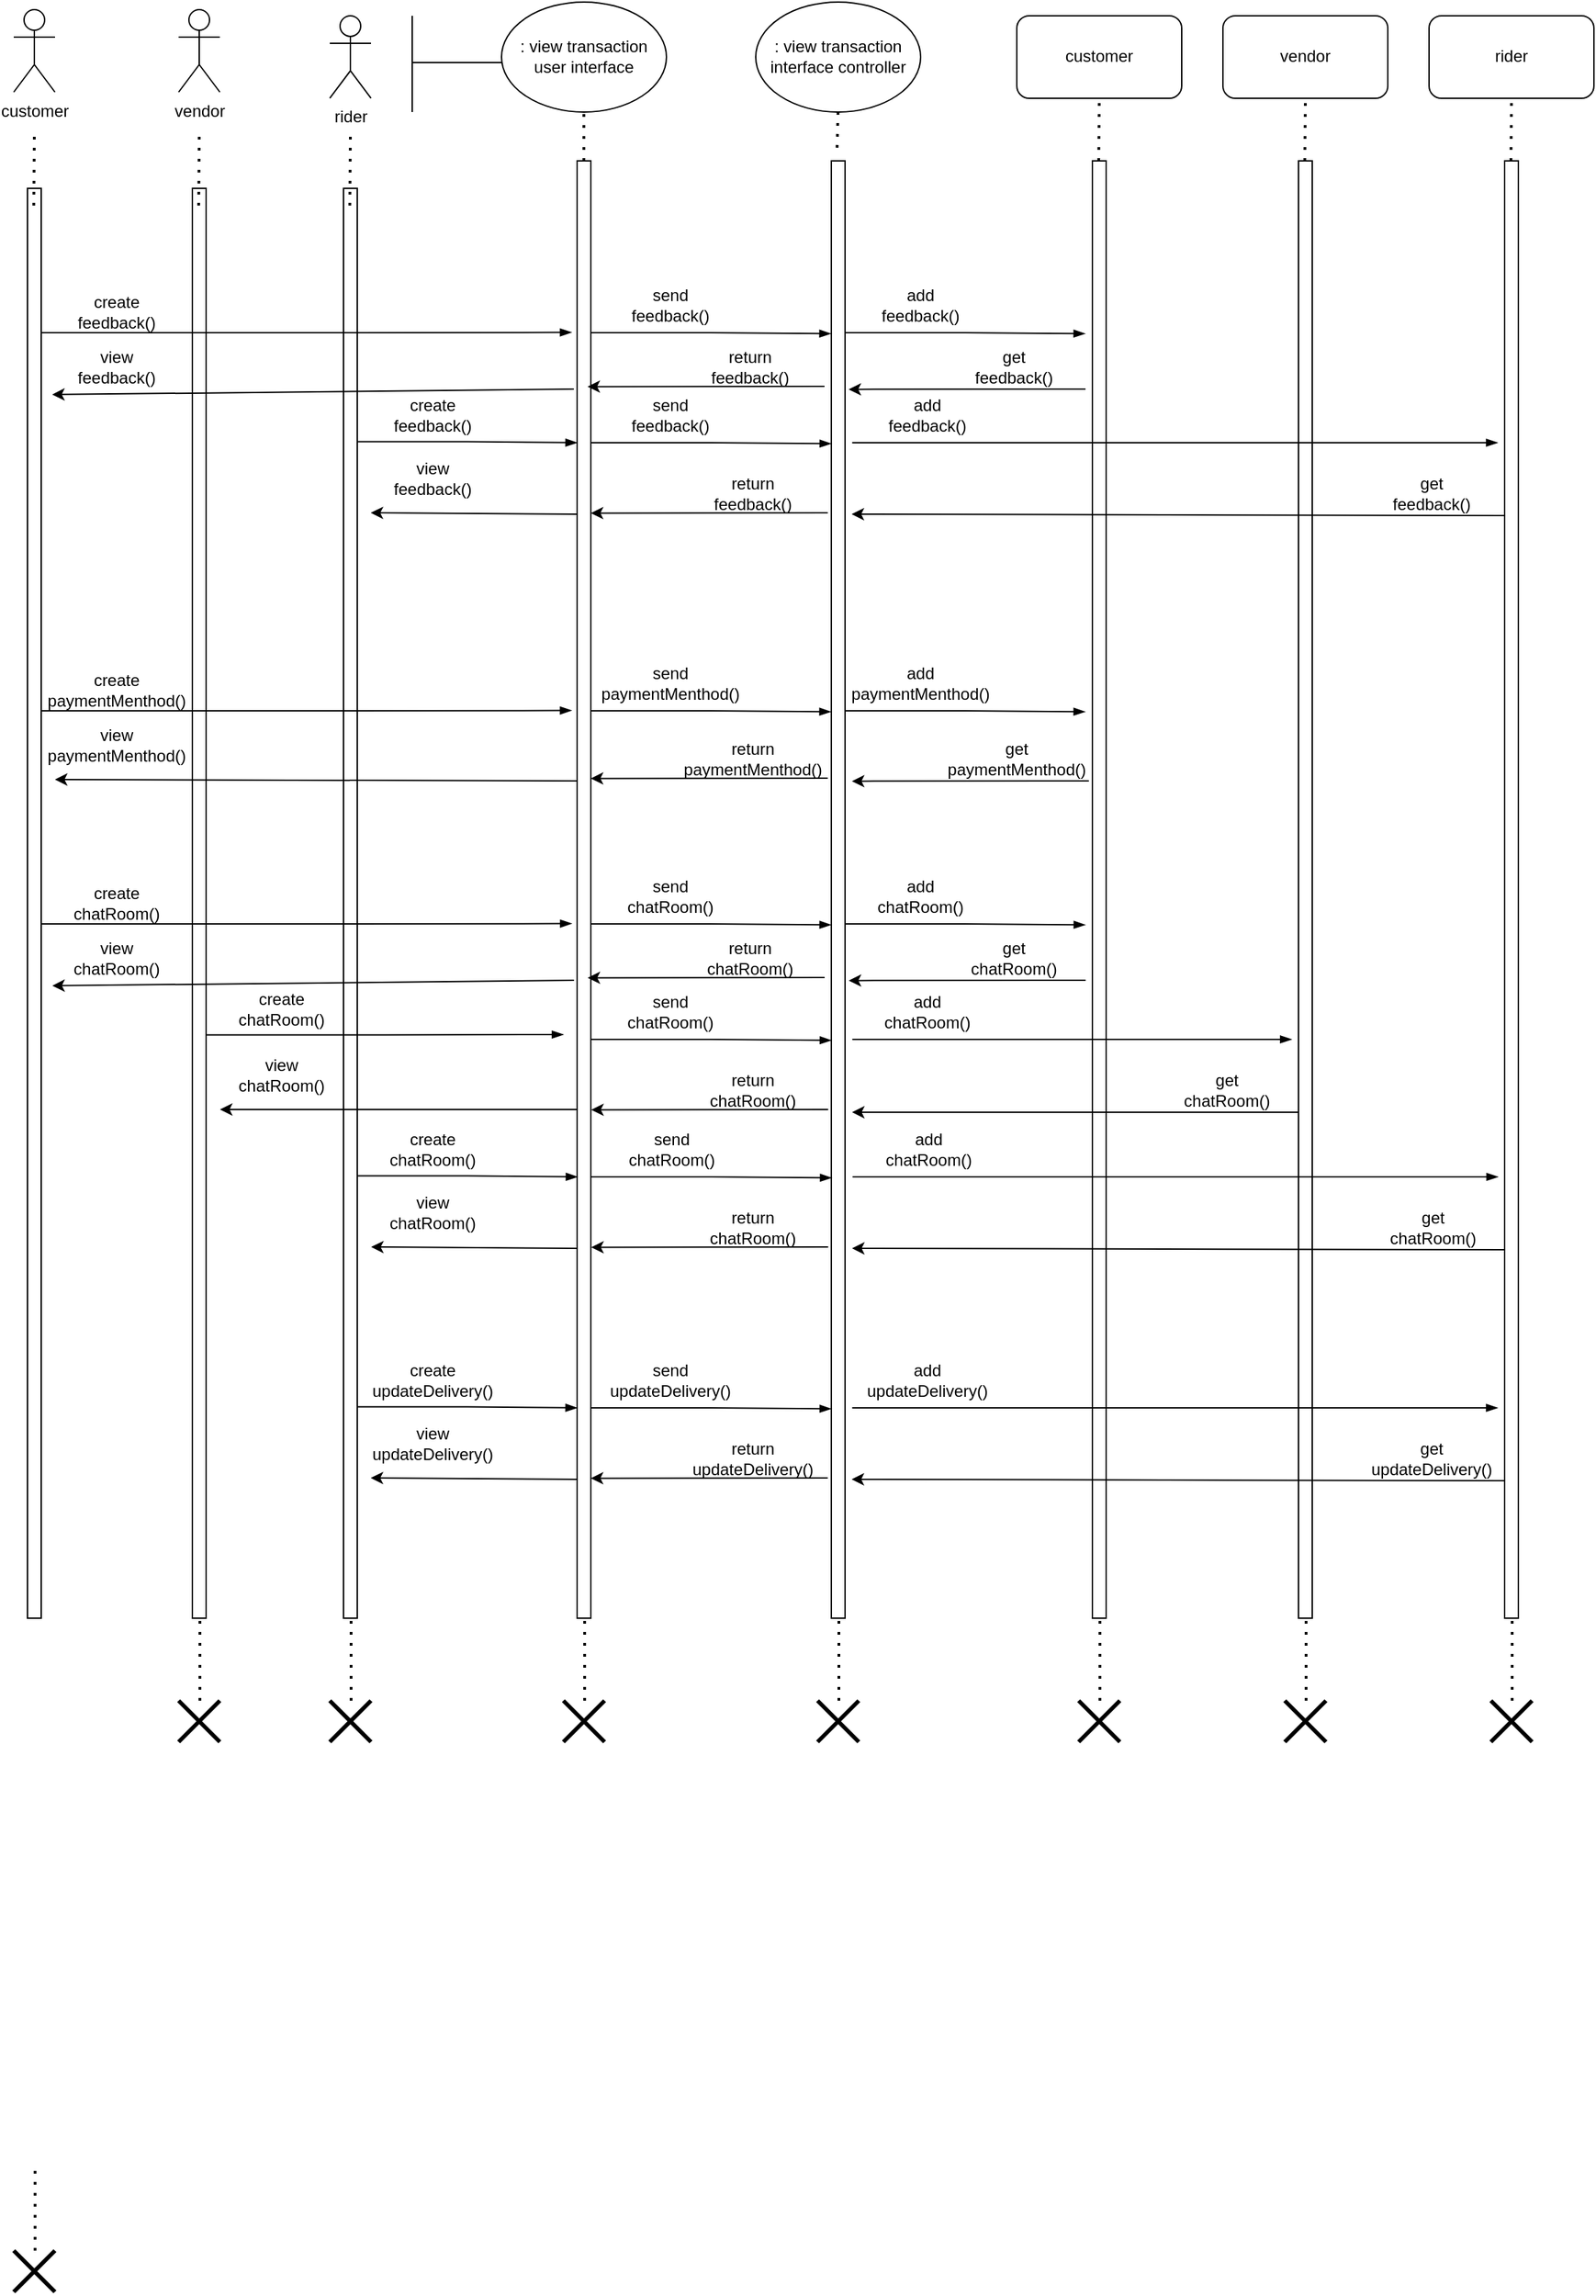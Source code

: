 <mxfile version="20.7.3" type="github">
  <diagram id="kgpKYQtTHZ0yAKxKKP6v" name="Page-1">
    <mxGraphModel dx="1175" dy="674" grid="1" gridSize="10" guides="1" tooltips="1" connect="1" arrows="1" fold="1" page="1" pageScale="1" pageWidth="850" pageHeight="1100" math="0" shadow="0">
      <root>
        <mxCell id="0" />
        <mxCell id="1" parent="0" />
        <mxCell id="S8GTPxohOmlDsII6Q4f4-1" value="customer" style="shape=umlActor;verticalLabelPosition=bottom;verticalAlign=top;html=1;outlineConnect=0;" parent="1" vertex="1">
          <mxGeometry x="40" y="30" width="30" height="60" as="geometry" />
        </mxCell>
        <mxCell id="S8GTPxohOmlDsII6Q4f4-4" value="vendor&lt;span style=&quot;color: rgba(0, 0, 0, 0); font-family: monospace; font-size: 0px; text-align: start;&quot;&gt;%3CmxGraphModel%3E%3Croot%3E%3CmxCell%20id%3D%220%22%2F%3E%3CmxCell%20id%3D%221%22%20parent%3D%220%22%2F%3E%3CmxCell%20id%3D%222%22%20value%3D%22customer%22%20style%3D%22shape%3DumlActor%3BverticalLabelPosition%3Dbottom%3BverticalAlign%3Dtop%3Bhtml%3D1%3BoutlineConnect%3D0%3B%22%20vertex%3D%221%22%20parent%3D%221%22%3E%3CmxGeometry%20x%3D%2240%22%20y%3D%2270%22%20width%3D%2230%22%20height%3D%2260%22%20as%3D%22geometry%22%2F%3E%3C%2FmxCell%3E%3C%2Froot%3E%3C%2FmxGraphModel%3E&lt;/span&gt;" style="shape=umlActor;verticalLabelPosition=bottom;verticalAlign=top;html=1;outlineConnect=0;" parent="1" vertex="1">
          <mxGeometry x="160" y="30" width="30" height="60" as="geometry" />
        </mxCell>
        <mxCell id="S8GTPxohOmlDsII6Q4f4-5" value="rider" style="shape=umlActor;verticalLabelPosition=bottom;verticalAlign=top;html=1;outlineConnect=0;" parent="1" vertex="1">
          <mxGeometry x="270" y="34.48" width="30" height="60" as="geometry" />
        </mxCell>
        <mxCell id="S8GTPxohOmlDsII6Q4f4-9" value="" style="html=1;points=[];perimeter=orthogonalPerimeter;" parent="1" vertex="1">
          <mxGeometry x="825" y="140" width="10" height="1060" as="geometry" />
        </mxCell>
        <mxCell id="S8GTPxohOmlDsII6Q4f4-14" value="" style="endArrow=none;html=1;rounded=0;" parent="1" edge="1">
          <mxGeometry width="50" height="50" relative="1" as="geometry">
            <mxPoint x="330" y="104.48" as="sourcePoint" />
            <mxPoint x="330" y="34.48" as="targetPoint" />
          </mxGeometry>
        </mxCell>
        <mxCell id="S8GTPxohOmlDsII6Q4f4-15" value="" style="endArrow=none;html=1;rounded=0;" parent="1" edge="1">
          <mxGeometry width="50" height="50" relative="1" as="geometry">
            <mxPoint x="400" y="68.48" as="sourcePoint" />
            <mxPoint x="330" y="68.48" as="targetPoint" />
          </mxGeometry>
        </mxCell>
        <mxCell id="S8GTPxohOmlDsII6Q4f4-16" value=": view transaction&lt;br&gt;user interface" style="ellipse;whiteSpace=wrap;html=1;" parent="1" vertex="1">
          <mxGeometry x="395" y="24.48" width="120" height="80" as="geometry" />
        </mxCell>
        <mxCell id="S8GTPxohOmlDsII6Q4f4-17" value=": view transaction&lt;br&gt;interface controller" style="ellipse;whiteSpace=wrap;html=1;" parent="1" vertex="1">
          <mxGeometry x="580" y="24.48" width="120" height="80" as="geometry" />
        </mxCell>
        <mxCell id="S8GTPxohOmlDsII6Q4f4-18" value="customer&lt;span style=&quot;color: rgba(0, 0, 0, 0); font-family: monospace; font-size: 0px; text-align: start;&quot;&gt;%3CmxGraphModel%3E%3Croot%3E%3CmxCell%20id%3D%220%22%2F%3E%3CmxCell%20id%3D%221%22%20parent%3D%220%22%2F%3E%3CmxCell%20id%3D%222%22%20value%3D%22%3A%20view%20transaction%26lt%3Bbr%26gt%3Buser%20interface%22%20style%3D%22ellipse%3BwhiteSpace%3Dwrap%3Bhtml%3D1%3B%22%20vertex%3D%221%22%20parent%3D%221%22%3E%3CmxGeometry%20x%3D%22290%22%20y%3D%2220%22%20width%3D%22120%22%20height%3D%2280%22%20as%3D%22geometry%22%2F%3E%3C%2FmxCell%3E%3C%2Froot%3E%3C%2FmxGraphModel%3E&lt;/span&gt;" style="rounded=1;whiteSpace=wrap;html=1;" parent="1" vertex="1">
          <mxGeometry x="770" y="34.48" width="120" height="60" as="geometry" />
        </mxCell>
        <mxCell id="S8GTPxohOmlDsII6Q4f4-19" value="vendor" style="rounded=1;whiteSpace=wrap;html=1;" parent="1" vertex="1">
          <mxGeometry x="920" y="34.48" width="120" height="60" as="geometry" />
        </mxCell>
        <mxCell id="S8GTPxohOmlDsII6Q4f4-20" value="rider" style="rounded=1;whiteSpace=wrap;html=1;" parent="1" vertex="1">
          <mxGeometry x="1070" y="34.48" width="120" height="60" as="geometry" />
        </mxCell>
        <mxCell id="S8GTPxohOmlDsII6Q4f4-21" value="" style="endArrow=none;dashed=1;html=1;dashPattern=1 3;strokeWidth=2;rounded=0;entryX=0.5;entryY=1;entryDx=0;entryDy=0;exitX=0.46;exitY=0.012;exitDx=0;exitDy=0;exitPerimeter=0;" parent="1" target="S8GTPxohOmlDsII6Q4f4-18" edge="1">
          <mxGeometry width="50" height="50" relative="1" as="geometry">
            <mxPoint x="829.6" y="140.0" as="sourcePoint" />
            <mxPoint x="830" y="114.48" as="targetPoint" />
          </mxGeometry>
        </mxCell>
        <mxCell id="S8GTPxohOmlDsII6Q4f4-23" value="" style="html=1;points=[];perimeter=orthogonalPerimeter;" parent="1" vertex="1">
          <mxGeometry x="975" y="140" width="10" height="1060" as="geometry" />
        </mxCell>
        <mxCell id="S8GTPxohOmlDsII6Q4f4-24" value="" style="endArrow=none;dashed=1;html=1;dashPattern=1 3;strokeWidth=2;rounded=0;entryX=0.5;entryY=1;entryDx=0;entryDy=0;exitX=0.46;exitY=0.012;exitDx=0;exitDy=0;exitPerimeter=0;" parent="1" edge="1">
          <mxGeometry width="50" height="50" relative="1" as="geometry">
            <mxPoint x="979.6" y="140.0" as="sourcePoint" />
            <mxPoint x="980" y="94.48" as="targetPoint" />
          </mxGeometry>
        </mxCell>
        <mxCell id="S8GTPxohOmlDsII6Q4f4-25" value="" style="html=1;points=[];perimeter=orthogonalPerimeter;" parent="1" vertex="1">
          <mxGeometry x="1125" y="140" width="10" height="1060" as="geometry" />
        </mxCell>
        <mxCell id="S8GTPxohOmlDsII6Q4f4-26" value="" style="endArrow=none;dashed=1;html=1;dashPattern=1 3;strokeWidth=2;rounded=0;entryX=0.5;entryY=1;entryDx=0;entryDy=0;exitX=0.46;exitY=0.012;exitDx=0;exitDy=0;exitPerimeter=0;" parent="1" edge="1">
          <mxGeometry width="50" height="50" relative="1" as="geometry">
            <mxPoint x="1129.6" y="140.0" as="sourcePoint" />
            <mxPoint x="1130" y="94.48" as="targetPoint" />
          </mxGeometry>
        </mxCell>
        <mxCell id="S8GTPxohOmlDsII6Q4f4-27" value="" style="html=1;points=[];perimeter=orthogonalPerimeter;" parent="1" vertex="1">
          <mxGeometry x="450" y="140" width="10" height="1060" as="geometry" />
        </mxCell>
        <mxCell id="S8GTPxohOmlDsII6Q4f4-28" value="" style="endArrow=none;dashed=1;html=1;dashPattern=1 3;strokeWidth=2;rounded=0;entryX=0.5;entryY=1;entryDx=0;entryDy=0;exitX=0.49;exitY=0;exitDx=0;exitDy=0;exitPerimeter=0;" parent="1" source="S8GTPxohOmlDsII6Q4f4-27" edge="1">
          <mxGeometry width="50" height="50" relative="1" as="geometry">
            <mxPoint x="454.5" y="150.0" as="sourcePoint" />
            <mxPoint x="454.9" y="104.48" as="targetPoint" />
          </mxGeometry>
        </mxCell>
        <mxCell id="S8GTPxohOmlDsII6Q4f4-29" value="" style="html=1;points=[];perimeter=orthogonalPerimeter;" parent="1" vertex="1">
          <mxGeometry x="635" y="140" width="10" height="1060" as="geometry" />
        </mxCell>
        <mxCell id="S8GTPxohOmlDsII6Q4f4-30" value="" style="endArrow=none;dashed=1;html=1;dashPattern=1 3;strokeWidth=2;rounded=0;entryX=0.5;entryY=1;entryDx=0;entryDy=0;exitX=0.418;exitY=-0.009;exitDx=0;exitDy=0;exitPerimeter=0;" parent="1" source="S8GTPxohOmlDsII6Q4f4-29" edge="1">
          <mxGeometry width="50" height="50" relative="1" as="geometry">
            <mxPoint x="639.5" y="150.0" as="sourcePoint" />
            <mxPoint x="639.9" y="104.48" as="targetPoint" />
          </mxGeometry>
        </mxCell>
        <mxCell id="S8GTPxohOmlDsII6Q4f4-31" value="" style="html=1;points=[];perimeter=orthogonalPerimeter;" parent="1" vertex="1">
          <mxGeometry x="50" y="160" width="10" height="1040" as="geometry" />
        </mxCell>
        <mxCell id="S8GTPxohOmlDsII6Q4f4-32" value="" style="endArrow=none;dashed=1;html=1;dashPattern=1 3;strokeWidth=2;rounded=0;entryX=0.5;entryY=1;entryDx=0;entryDy=0;exitX=0.46;exitY=0.012;exitDx=0;exitDy=0;exitPerimeter=0;" parent="1" source="S8GTPxohOmlDsII6Q4f4-31" edge="1">
          <mxGeometry width="50" height="50" relative="1" as="geometry">
            <mxPoint x="55" y="170" as="sourcePoint" />
            <mxPoint x="55" y="120" as="targetPoint" />
          </mxGeometry>
        </mxCell>
        <mxCell id="S8GTPxohOmlDsII6Q4f4-36" value="" style="html=1;points=[];perimeter=orthogonalPerimeter;" parent="1" vertex="1">
          <mxGeometry x="170" y="160" width="10" height="1040" as="geometry" />
        </mxCell>
        <mxCell id="S8GTPxohOmlDsII6Q4f4-37" value="" style="endArrow=none;dashed=1;html=1;dashPattern=1 3;strokeWidth=2;rounded=0;entryX=0.5;entryY=1;entryDx=0;entryDy=0;exitX=0.46;exitY=0.012;exitDx=0;exitDy=0;exitPerimeter=0;" parent="1" source="S8GTPxohOmlDsII6Q4f4-36" edge="1">
          <mxGeometry width="50" height="50" relative="1" as="geometry">
            <mxPoint x="175" y="170" as="sourcePoint" />
            <mxPoint x="175" y="120" as="targetPoint" />
          </mxGeometry>
        </mxCell>
        <mxCell id="S8GTPxohOmlDsII6Q4f4-38" value="" style="html=1;points=[];perimeter=orthogonalPerimeter;" parent="1" vertex="1">
          <mxGeometry x="280" y="160" width="10" height="1040" as="geometry" />
        </mxCell>
        <mxCell id="S8GTPxohOmlDsII6Q4f4-39" value="" style="endArrow=none;dashed=1;html=1;dashPattern=1 3;strokeWidth=2;rounded=0;entryX=0.5;entryY=1;entryDx=0;entryDy=0;exitX=0.46;exitY=0.012;exitDx=0;exitDy=0;exitPerimeter=0;" parent="1" source="S8GTPxohOmlDsII6Q4f4-38" edge="1">
          <mxGeometry width="50" height="50" relative="1" as="geometry">
            <mxPoint x="285" y="170" as="sourcePoint" />
            <mxPoint x="285" y="120" as="targetPoint" />
          </mxGeometry>
        </mxCell>
        <mxCell id="S8GTPxohOmlDsII6Q4f4-98" value="" style="edgeStyle=elbowEdgeStyle;fontSize=12;html=1;endArrow=blockThin;endFill=1;rounded=0;entryX=-0.4;entryY=0.13;entryDx=0;entryDy=0;entryPerimeter=0;" parent="1" edge="1">
          <mxGeometry width="160" relative="1" as="geometry">
            <mxPoint x="60" y="540" as="sourcePoint" />
            <mxPoint x="446" y="539.8" as="targetPoint" />
          </mxGeometry>
        </mxCell>
        <mxCell id="S8GTPxohOmlDsII6Q4f4-99" value="create paymentMenthod()" style="text;html=1;strokeColor=none;fillColor=none;align=center;verticalAlign=middle;whiteSpace=wrap;rounded=0;" parent="1" vertex="1">
          <mxGeometry x="85" y="510" width="60" height="30" as="geometry" />
        </mxCell>
        <mxCell id="S8GTPxohOmlDsII6Q4f4-100" value="" style="edgeStyle=elbowEdgeStyle;fontSize=12;html=1;endArrow=blockThin;endFill=1;rounded=0;entryX=-0.02;entryY=0.132;entryDx=0;entryDy=0;entryPerimeter=0;" parent="1" edge="1">
          <mxGeometry width="160" relative="1" as="geometry">
            <mxPoint x="460" y="540" as="sourcePoint" />
            <mxPoint x="634.8" y="540.72" as="targetPoint" />
          </mxGeometry>
        </mxCell>
        <mxCell id="S8GTPxohOmlDsII6Q4f4-101" value="send paymentMenthod()" style="text;html=1;strokeColor=none;fillColor=none;align=center;verticalAlign=middle;whiteSpace=wrap;rounded=0;" parent="1" vertex="1">
          <mxGeometry x="488" y="505" width="60" height="30" as="geometry" />
        </mxCell>
        <mxCell id="S8GTPxohOmlDsII6Q4f4-102" value="" style="edgeStyle=elbowEdgeStyle;fontSize=12;html=1;endArrow=blockThin;endFill=1;rounded=0;entryX=-0.02;entryY=0.132;entryDx=0;entryDy=0;entryPerimeter=0;" parent="1" edge="1">
          <mxGeometry width="160" relative="1" as="geometry">
            <mxPoint x="645" y="540" as="sourcePoint" />
            <mxPoint x="819.8" y="540.72" as="targetPoint" />
          </mxGeometry>
        </mxCell>
        <mxCell id="S8GTPxohOmlDsII6Q4f4-103" value="add paymentMenthod()" style="text;html=1;strokeColor=none;fillColor=none;align=center;verticalAlign=middle;whiteSpace=wrap;rounded=0;" parent="1" vertex="1">
          <mxGeometry x="670" y="505" width="60" height="30" as="geometry" />
        </mxCell>
        <mxCell id="S8GTPxohOmlDsII6Q4f4-122" value="" style="endArrow=classic;html=1;rounded=0;entryX=1.26;entryY=0.22;entryDx=0;entryDy=0;entryPerimeter=0;" parent="1" edge="1">
          <mxGeometry width="50" height="50" relative="1" as="geometry">
            <mxPoint x="822.4" y="591" as="sourcePoint" />
            <mxPoint x="650" y="591.2" as="targetPoint" />
          </mxGeometry>
        </mxCell>
        <mxCell id="S8GTPxohOmlDsII6Q4f4-123" value="get paymentMenthod()" style="text;html=1;strokeColor=none;fillColor=none;align=center;verticalAlign=middle;whiteSpace=wrap;rounded=0;" parent="1" vertex="1">
          <mxGeometry x="740" y="560" width="60" height="30" as="geometry" />
        </mxCell>
        <mxCell id="S8GTPxohOmlDsII6Q4f4-124" value="" style="endArrow=classic;html=1;rounded=0;entryX=1.26;entryY=0.22;entryDx=0;entryDy=0;entryPerimeter=0;" parent="1" edge="1">
          <mxGeometry width="50" height="50" relative="1" as="geometry">
            <mxPoint x="632.4" y="589" as="sourcePoint" />
            <mxPoint x="460" y="589.2" as="targetPoint" />
          </mxGeometry>
        </mxCell>
        <mxCell id="S8GTPxohOmlDsII6Q4f4-125" value="return paymentMenthod()" style="text;html=1;strokeColor=none;fillColor=none;align=center;verticalAlign=middle;whiteSpace=wrap;rounded=0;" parent="1" vertex="1">
          <mxGeometry x="548" y="560" width="60" height="30" as="geometry" />
        </mxCell>
        <mxCell id="S8GTPxohOmlDsII6Q4f4-126" value="" style="endArrow=classic;html=1;rounded=0;" parent="1" edge="1">
          <mxGeometry width="50" height="50" relative="1" as="geometry">
            <mxPoint x="450" y="591" as="sourcePoint" />
            <mxPoint x="70" y="590" as="targetPoint" />
          </mxGeometry>
        </mxCell>
        <mxCell id="S8GTPxohOmlDsII6Q4f4-127" value="view paymentMenthod()" style="text;html=1;strokeColor=none;fillColor=none;align=center;verticalAlign=middle;whiteSpace=wrap;rounded=0;" parent="1" vertex="1">
          <mxGeometry x="85" y="550" width="60" height="30" as="geometry" />
        </mxCell>
        <mxCell id="S8GTPxohOmlDsII6Q4f4-158" value="" style="edgeStyle=elbowEdgeStyle;fontSize=12;html=1;endArrow=blockThin;endFill=1;rounded=0;entryX=-0.4;entryY=0.13;entryDx=0;entryDy=0;entryPerimeter=0;" parent="1" edge="1">
          <mxGeometry width="160" relative="1" as="geometry">
            <mxPoint x="60" y="265" as="sourcePoint" />
            <mxPoint x="446" y="264.8" as="targetPoint" />
          </mxGeometry>
        </mxCell>
        <mxCell id="S8GTPxohOmlDsII6Q4f4-159" value="create feedback()" style="text;html=1;strokeColor=none;fillColor=none;align=center;verticalAlign=middle;whiteSpace=wrap;rounded=0;" parent="1" vertex="1">
          <mxGeometry x="85" y="235" width="60" height="30" as="geometry" />
        </mxCell>
        <mxCell id="S8GTPxohOmlDsII6Q4f4-160" value="" style="edgeStyle=elbowEdgeStyle;fontSize=12;html=1;endArrow=blockThin;endFill=1;rounded=0;entryX=-0.02;entryY=0.132;entryDx=0;entryDy=0;entryPerimeter=0;" parent="1" edge="1">
          <mxGeometry width="160" relative="1" as="geometry">
            <mxPoint x="460" y="265" as="sourcePoint" />
            <mxPoint x="634.8" y="265.72" as="targetPoint" />
          </mxGeometry>
        </mxCell>
        <mxCell id="S8GTPxohOmlDsII6Q4f4-161" value="send feedback()" style="text;html=1;strokeColor=none;fillColor=none;align=center;verticalAlign=middle;whiteSpace=wrap;rounded=0;" parent="1" vertex="1">
          <mxGeometry x="488" y="230" width="60" height="30" as="geometry" />
        </mxCell>
        <mxCell id="S8GTPxohOmlDsII6Q4f4-162" value="" style="edgeStyle=elbowEdgeStyle;fontSize=12;html=1;endArrow=blockThin;endFill=1;rounded=0;entryX=-0.02;entryY=0.132;entryDx=0;entryDy=0;entryPerimeter=0;" parent="1" edge="1">
          <mxGeometry width="160" relative="1" as="geometry">
            <mxPoint x="645" y="265" as="sourcePoint" />
            <mxPoint x="819.8" y="265.72" as="targetPoint" />
          </mxGeometry>
        </mxCell>
        <mxCell id="S8GTPxohOmlDsII6Q4f4-163" value="add feedback()" style="text;html=1;strokeColor=none;fillColor=none;align=center;verticalAlign=middle;whiteSpace=wrap;rounded=0;" parent="1" vertex="1">
          <mxGeometry x="670" y="230" width="60" height="30" as="geometry" />
        </mxCell>
        <mxCell id="S8GTPxohOmlDsII6Q4f4-165" value="" style="endArrow=classic;html=1;rounded=0;entryX=1.26;entryY=0.22;entryDx=0;entryDy=0;entryPerimeter=0;" parent="1" edge="1">
          <mxGeometry width="50" height="50" relative="1" as="geometry">
            <mxPoint x="820.0" y="306" as="sourcePoint" />
            <mxPoint x="647.6" y="306.2" as="targetPoint" />
          </mxGeometry>
        </mxCell>
        <mxCell id="S8GTPxohOmlDsII6Q4f4-166" value="get feedback()" style="text;html=1;strokeColor=none;fillColor=none;align=center;verticalAlign=middle;whiteSpace=wrap;rounded=0;" parent="1" vertex="1">
          <mxGeometry x="737.6" y="275" width="60" height="30" as="geometry" />
        </mxCell>
        <mxCell id="S8GTPxohOmlDsII6Q4f4-167" value="" style="endArrow=classic;html=1;rounded=0;entryX=1.26;entryY=0.22;entryDx=0;entryDy=0;entryPerimeter=0;" parent="1" edge="1">
          <mxGeometry width="50" height="50" relative="1" as="geometry">
            <mxPoint x="630.0" y="304" as="sourcePoint" />
            <mxPoint x="457.6" y="304.2" as="targetPoint" />
          </mxGeometry>
        </mxCell>
        <mxCell id="S8GTPxohOmlDsII6Q4f4-168" value="return feedback()" style="text;html=1;strokeColor=none;fillColor=none;align=center;verticalAlign=middle;whiteSpace=wrap;rounded=0;" parent="1" vertex="1">
          <mxGeometry x="545.6" y="275" width="60" height="30" as="geometry" />
        </mxCell>
        <mxCell id="S8GTPxohOmlDsII6Q4f4-169" value="" style="endArrow=classic;html=1;rounded=0;" parent="1" edge="1">
          <mxGeometry width="50" height="50" relative="1" as="geometry">
            <mxPoint x="447.6" y="306" as="sourcePoint" />
            <mxPoint x="68" y="310" as="targetPoint" />
          </mxGeometry>
        </mxCell>
        <mxCell id="S8GTPxohOmlDsII6Q4f4-170" value="view feedback()" style="text;html=1;strokeColor=none;fillColor=none;align=center;verticalAlign=middle;whiteSpace=wrap;rounded=0;" parent="1" vertex="1">
          <mxGeometry x="85" y="275" width="60" height="30" as="geometry" />
        </mxCell>
        <mxCell id="S8GTPxohOmlDsII6Q4f4-189" value="" style="edgeStyle=elbowEdgeStyle;fontSize=12;html=1;endArrow=blockThin;endFill=1;rounded=0;entryX=-0.02;entryY=0.132;entryDx=0;entryDy=0;entryPerimeter=0;" parent="1" edge="1">
          <mxGeometry width="160" relative="1" as="geometry">
            <mxPoint x="460.2" y="345" as="sourcePoint" />
            <mxPoint x="635" y="345.72" as="targetPoint" />
          </mxGeometry>
        </mxCell>
        <mxCell id="S8GTPxohOmlDsII6Q4f4-190" value="send feedback()" style="text;html=1;strokeColor=none;fillColor=none;align=center;verticalAlign=middle;whiteSpace=wrap;rounded=0;" parent="1" vertex="1">
          <mxGeometry x="488.2" y="310" width="60" height="30" as="geometry" />
        </mxCell>
        <mxCell id="S8GTPxohOmlDsII6Q4f4-191" value="" style="edgeStyle=elbowEdgeStyle;fontSize=12;html=1;endArrow=blockThin;endFill=1;rounded=0;" parent="1" edge="1">
          <mxGeometry width="160" relative="1" as="geometry">
            <mxPoint x="650.2" y="345" as="sourcePoint" />
            <mxPoint x="1120" y="345" as="targetPoint" />
          </mxGeometry>
        </mxCell>
        <mxCell id="S8GTPxohOmlDsII6Q4f4-192" value="add feedback()" style="text;html=1;strokeColor=none;fillColor=none;align=center;verticalAlign=middle;whiteSpace=wrap;rounded=0;" parent="1" vertex="1">
          <mxGeometry x="675.2" y="310" width="60" height="30" as="geometry" />
        </mxCell>
        <mxCell id="S8GTPxohOmlDsII6Q4f4-193" value="" style="edgeStyle=elbowEdgeStyle;fontSize=12;html=1;endArrow=blockThin;endFill=1;rounded=0;" parent="1" edge="1">
          <mxGeometry width="160" relative="1" as="geometry">
            <mxPoint x="290" y="344.2" as="sourcePoint" />
            <mxPoint x="450" y="345" as="targetPoint" />
          </mxGeometry>
        </mxCell>
        <mxCell id="S8GTPxohOmlDsII6Q4f4-194" value="create feedback()" style="text;html=1;strokeColor=none;fillColor=none;align=center;verticalAlign=middle;whiteSpace=wrap;rounded=0;" parent="1" vertex="1">
          <mxGeometry x="315" y="310" width="60" height="30" as="geometry" />
        </mxCell>
        <mxCell id="S8GTPxohOmlDsII6Q4f4-195" value="" style="endArrow=classic;html=1;rounded=0;entryX=1.26;entryY=0.22;entryDx=0;entryDy=0;entryPerimeter=0;" parent="1" edge="1">
          <mxGeometry width="50" height="50" relative="1" as="geometry">
            <mxPoint x="632.4" y="396" as="sourcePoint" />
            <mxPoint x="460.0" y="396.2" as="targetPoint" />
          </mxGeometry>
        </mxCell>
        <mxCell id="S8GTPxohOmlDsII6Q4f4-196" value="return feedback()" style="text;html=1;strokeColor=none;fillColor=none;align=center;verticalAlign=middle;whiteSpace=wrap;rounded=0;" parent="1" vertex="1">
          <mxGeometry x="548" y="367" width="60" height="30" as="geometry" />
        </mxCell>
        <mxCell id="S8GTPxohOmlDsII6Q4f4-197" value="" style="endArrow=classic;html=1;rounded=0;" parent="1" edge="1">
          <mxGeometry width="50" height="50" relative="1" as="geometry">
            <mxPoint x="1124.8" y="398" as="sourcePoint" />
            <mxPoint x="649.8" y="397" as="targetPoint" />
          </mxGeometry>
        </mxCell>
        <mxCell id="S8GTPxohOmlDsII6Q4f4-198" value="get feedback()" style="text;html=1;strokeColor=none;fillColor=none;align=center;verticalAlign=middle;whiteSpace=wrap;rounded=0;" parent="1" vertex="1">
          <mxGeometry x="1042.4" y="367" width="60" height="30" as="geometry" />
        </mxCell>
        <mxCell id="S8GTPxohOmlDsII6Q4f4-199" value="" style="endArrow=classic;html=1;rounded=0;" parent="1" edge="1">
          <mxGeometry width="50" height="50" relative="1" as="geometry">
            <mxPoint x="449.8" y="397" as="sourcePoint" />
            <mxPoint x="299.8" y="396" as="targetPoint" />
          </mxGeometry>
        </mxCell>
        <mxCell id="S8GTPxohOmlDsII6Q4f4-200" value="view feedback()" style="text;html=1;strokeColor=none;fillColor=none;align=center;verticalAlign=middle;whiteSpace=wrap;rounded=0;" parent="1" vertex="1">
          <mxGeometry x="314.8" y="356" width="60" height="30" as="geometry" />
        </mxCell>
        <mxCell id="S8GTPxohOmlDsII6Q4f4-201" value="" style="edgeStyle=elbowEdgeStyle;fontSize=12;html=1;endArrow=blockThin;endFill=1;rounded=0;entryX=-0.4;entryY=0.13;entryDx=0;entryDy=0;entryPerimeter=0;" parent="1" edge="1">
          <mxGeometry width="160" relative="1" as="geometry">
            <mxPoint x="60.1" y="695" as="sourcePoint" />
            <mxPoint x="446.1" y="694.8" as="targetPoint" />
          </mxGeometry>
        </mxCell>
        <mxCell id="S8GTPxohOmlDsII6Q4f4-202" value="create chatRoom()" style="text;html=1;strokeColor=none;fillColor=none;align=center;verticalAlign=middle;whiteSpace=wrap;rounded=0;" parent="1" vertex="1">
          <mxGeometry x="85.1" y="665" width="60" height="30" as="geometry" />
        </mxCell>
        <mxCell id="S8GTPxohOmlDsII6Q4f4-203" value="" style="edgeStyle=elbowEdgeStyle;fontSize=12;html=1;endArrow=blockThin;endFill=1;rounded=0;entryX=-0.02;entryY=0.132;entryDx=0;entryDy=0;entryPerimeter=0;" parent="1" edge="1">
          <mxGeometry width="160" relative="1" as="geometry">
            <mxPoint x="460.1" y="695" as="sourcePoint" />
            <mxPoint x="634.9" y="695.72" as="targetPoint" />
          </mxGeometry>
        </mxCell>
        <mxCell id="S8GTPxohOmlDsII6Q4f4-204" value="send chatRoom()" style="text;html=1;strokeColor=none;fillColor=none;align=center;verticalAlign=middle;whiteSpace=wrap;rounded=0;" parent="1" vertex="1">
          <mxGeometry x="488.1" y="660" width="60" height="30" as="geometry" />
        </mxCell>
        <mxCell id="S8GTPxohOmlDsII6Q4f4-205" value="" style="edgeStyle=elbowEdgeStyle;fontSize=12;html=1;endArrow=blockThin;endFill=1;rounded=0;entryX=-0.02;entryY=0.132;entryDx=0;entryDy=0;entryPerimeter=0;" parent="1" edge="1">
          <mxGeometry width="160" relative="1" as="geometry">
            <mxPoint x="645.1" y="695" as="sourcePoint" />
            <mxPoint x="819.9" y="695.72" as="targetPoint" />
          </mxGeometry>
        </mxCell>
        <mxCell id="S8GTPxohOmlDsII6Q4f4-206" value="add chatRoom()" style="text;html=1;strokeColor=none;fillColor=none;align=center;verticalAlign=middle;whiteSpace=wrap;rounded=0;" parent="1" vertex="1">
          <mxGeometry x="670.1" y="660" width="60" height="30" as="geometry" />
        </mxCell>
        <mxCell id="S8GTPxohOmlDsII6Q4f4-207" value="" style="endArrow=classic;html=1;rounded=0;entryX=1.26;entryY=0.22;entryDx=0;entryDy=0;entryPerimeter=0;" parent="1" edge="1">
          <mxGeometry width="50" height="50" relative="1" as="geometry">
            <mxPoint x="820.1" y="736" as="sourcePoint" />
            <mxPoint x="647.7" y="736.2" as="targetPoint" />
          </mxGeometry>
        </mxCell>
        <mxCell id="S8GTPxohOmlDsII6Q4f4-208" value="get chatRoom()" style="text;html=1;strokeColor=none;fillColor=none;align=center;verticalAlign=middle;whiteSpace=wrap;rounded=0;" parent="1" vertex="1">
          <mxGeometry x="737.7" y="705" width="60" height="30" as="geometry" />
        </mxCell>
        <mxCell id="S8GTPxohOmlDsII6Q4f4-209" value="" style="endArrow=classic;html=1;rounded=0;entryX=1.26;entryY=0.22;entryDx=0;entryDy=0;entryPerimeter=0;" parent="1" edge="1">
          <mxGeometry width="50" height="50" relative="1" as="geometry">
            <mxPoint x="630.1" y="734" as="sourcePoint" />
            <mxPoint x="457.7" y="734.2" as="targetPoint" />
          </mxGeometry>
        </mxCell>
        <mxCell id="S8GTPxohOmlDsII6Q4f4-210" value="return chatRoom()" style="text;html=1;strokeColor=none;fillColor=none;align=center;verticalAlign=middle;whiteSpace=wrap;rounded=0;" parent="1" vertex="1">
          <mxGeometry x="545.7" y="705" width="60" height="30" as="geometry" />
        </mxCell>
        <mxCell id="S8GTPxohOmlDsII6Q4f4-211" value="" style="endArrow=classic;html=1;rounded=0;" parent="1" edge="1">
          <mxGeometry width="50" height="50" relative="1" as="geometry">
            <mxPoint x="447.7" y="736" as="sourcePoint" />
            <mxPoint x="68.1" y="740" as="targetPoint" />
          </mxGeometry>
        </mxCell>
        <mxCell id="S8GTPxohOmlDsII6Q4f4-212" value="view chatRoom()" style="text;html=1;strokeColor=none;fillColor=none;align=center;verticalAlign=middle;whiteSpace=wrap;rounded=0;" parent="1" vertex="1">
          <mxGeometry x="85.1" y="705" width="60" height="30" as="geometry" />
        </mxCell>
        <mxCell id="S8GTPxohOmlDsII6Q4f4-213" value="" style="edgeStyle=elbowEdgeStyle;fontSize=12;html=1;endArrow=blockThin;endFill=1;rounded=0;entryX=-0.02;entryY=0.132;entryDx=0;entryDy=0;entryPerimeter=0;" parent="1" edge="1">
          <mxGeometry width="160" relative="1" as="geometry">
            <mxPoint x="460.3" y="779" as="sourcePoint" />
            <mxPoint x="635.1" y="779.72" as="targetPoint" />
          </mxGeometry>
        </mxCell>
        <mxCell id="S8GTPxohOmlDsII6Q4f4-214" value="send chatRoom()" style="text;html=1;strokeColor=none;fillColor=none;align=center;verticalAlign=middle;whiteSpace=wrap;rounded=0;" parent="1" vertex="1">
          <mxGeometry x="488.3" y="744" width="60" height="30" as="geometry" />
        </mxCell>
        <mxCell id="S8GTPxohOmlDsII6Q4f4-215" value="" style="edgeStyle=elbowEdgeStyle;fontSize=12;html=1;endArrow=blockThin;endFill=1;rounded=0;" parent="1" edge="1">
          <mxGeometry width="160" relative="1" as="geometry">
            <mxPoint x="180.1" y="775.7" as="sourcePoint" />
            <mxPoint x="440.1" y="775.5" as="targetPoint" />
          </mxGeometry>
        </mxCell>
        <mxCell id="S8GTPxohOmlDsII6Q4f4-216" value="create chatRoom()" style="text;html=1;strokeColor=none;fillColor=none;align=center;verticalAlign=middle;whiteSpace=wrap;rounded=0;" parent="1" vertex="1">
          <mxGeometry x="205.1" y="741.5" width="60" height="30" as="geometry" />
        </mxCell>
        <mxCell id="S8GTPxohOmlDsII6Q4f4-217" value="" style="edgeStyle=elbowEdgeStyle;fontSize=12;html=1;endArrow=blockThin;endFill=1;rounded=0;" parent="1" edge="1">
          <mxGeometry width="160" relative="1" as="geometry">
            <mxPoint x="650.3" y="779" as="sourcePoint" />
            <mxPoint x="970.1" y="779" as="targetPoint" />
          </mxGeometry>
        </mxCell>
        <mxCell id="S8GTPxohOmlDsII6Q4f4-218" value="add chatRoom()" style="text;html=1;strokeColor=none;fillColor=none;align=center;verticalAlign=middle;whiteSpace=wrap;rounded=0;" parent="1" vertex="1">
          <mxGeometry x="675.3" y="744" width="60" height="30" as="geometry" />
        </mxCell>
        <mxCell id="S8GTPxohOmlDsII6Q4f4-219" value="" style="endArrow=classic;html=1;rounded=0;entryX=1.26;entryY=0.22;entryDx=0;entryDy=0;entryPerimeter=0;" parent="1" edge="1">
          <mxGeometry width="50" height="50" relative="1" as="geometry">
            <mxPoint x="632.7" y="830" as="sourcePoint" />
            <mxPoint x="460.3" y="830.2" as="targetPoint" />
          </mxGeometry>
        </mxCell>
        <mxCell id="S8GTPxohOmlDsII6Q4f4-220" value="return chatRoom()" style="text;html=1;strokeColor=none;fillColor=none;align=center;verticalAlign=middle;whiteSpace=wrap;rounded=0;" parent="1" vertex="1">
          <mxGeometry x="548.3" y="801" width="60" height="30" as="geometry" />
        </mxCell>
        <mxCell id="S8GTPxohOmlDsII6Q4f4-221" value="" style="endArrow=classic;html=1;rounded=0;" parent="1" edge="1">
          <mxGeometry width="50" height="50" relative="1" as="geometry">
            <mxPoint x="975.1" y="832" as="sourcePoint" />
            <mxPoint x="650.1" y="832" as="targetPoint" />
          </mxGeometry>
        </mxCell>
        <mxCell id="S8GTPxohOmlDsII6Q4f4-222" value="get chatRoom()" style="text;html=1;strokeColor=none;fillColor=none;align=center;verticalAlign=middle;whiteSpace=wrap;rounded=0;" parent="1" vertex="1">
          <mxGeometry x="892.7" y="801" width="60" height="30" as="geometry" />
        </mxCell>
        <mxCell id="S8GTPxohOmlDsII6Q4f4-223" value="" style="endArrow=classic;html=1;rounded=0;" parent="1" edge="1">
          <mxGeometry width="50" height="50" relative="1" as="geometry">
            <mxPoint x="450.1" y="830" as="sourcePoint" />
            <mxPoint x="190.1" y="830" as="targetPoint" />
          </mxGeometry>
        </mxCell>
        <mxCell id="S8GTPxohOmlDsII6Q4f4-224" value="view chatRoom()" style="text;html=1;strokeColor=none;fillColor=none;align=center;verticalAlign=middle;whiteSpace=wrap;rounded=0;" parent="1" vertex="1">
          <mxGeometry x="205.1" y="790" width="60" height="30" as="geometry" />
        </mxCell>
        <mxCell id="S8GTPxohOmlDsII6Q4f4-225" value="" style="edgeStyle=elbowEdgeStyle;fontSize=12;html=1;endArrow=blockThin;endFill=1;rounded=0;entryX=-0.02;entryY=0.132;entryDx=0;entryDy=0;entryPerimeter=0;" parent="1" edge="1">
          <mxGeometry width="160" relative="1" as="geometry">
            <mxPoint x="460.5" y="879" as="sourcePoint" />
            <mxPoint x="635.3" y="879.72" as="targetPoint" />
          </mxGeometry>
        </mxCell>
        <mxCell id="S8GTPxohOmlDsII6Q4f4-226" value="send chatRoom()" style="text;html=1;strokeColor=none;fillColor=none;align=center;verticalAlign=middle;whiteSpace=wrap;rounded=0;" parent="1" vertex="1">
          <mxGeometry x="488.5" y="844" width="60" height="30" as="geometry" />
        </mxCell>
        <mxCell id="S8GTPxohOmlDsII6Q4f4-227" value="" style="edgeStyle=elbowEdgeStyle;fontSize=12;html=1;endArrow=blockThin;endFill=1;rounded=0;" parent="1" edge="1">
          <mxGeometry width="160" relative="1" as="geometry">
            <mxPoint x="650.5" y="879" as="sourcePoint" />
            <mxPoint x="1120.3" y="879" as="targetPoint" />
          </mxGeometry>
        </mxCell>
        <mxCell id="S8GTPxohOmlDsII6Q4f4-228" value="add chatRoom()" style="text;html=1;strokeColor=none;fillColor=none;align=center;verticalAlign=middle;whiteSpace=wrap;rounded=0;" parent="1" vertex="1">
          <mxGeometry x="675.5" y="844" width="60" height="30" as="geometry" />
        </mxCell>
        <mxCell id="S8GTPxohOmlDsII6Q4f4-229" value="" style="edgeStyle=elbowEdgeStyle;fontSize=12;html=1;endArrow=blockThin;endFill=1;rounded=0;" parent="1" edge="1">
          <mxGeometry width="160" relative="1" as="geometry">
            <mxPoint x="290.3" y="878.2" as="sourcePoint" />
            <mxPoint x="450.3" y="879" as="targetPoint" />
          </mxGeometry>
        </mxCell>
        <mxCell id="S8GTPxohOmlDsII6Q4f4-230" value="create chatRoom()" style="text;html=1;strokeColor=none;fillColor=none;align=center;verticalAlign=middle;whiteSpace=wrap;rounded=0;" parent="1" vertex="1">
          <mxGeometry x="315.3" y="844" width="60" height="30" as="geometry" />
        </mxCell>
        <mxCell id="S8GTPxohOmlDsII6Q4f4-231" value="" style="endArrow=classic;html=1;rounded=0;entryX=1.26;entryY=0.22;entryDx=0;entryDy=0;entryPerimeter=0;" parent="1" edge="1">
          <mxGeometry width="50" height="50" relative="1" as="geometry">
            <mxPoint x="632.7" y="930" as="sourcePoint" />
            <mxPoint x="460.3" y="930.2" as="targetPoint" />
          </mxGeometry>
        </mxCell>
        <mxCell id="S8GTPxohOmlDsII6Q4f4-232" value="return chatRoom()" style="text;html=1;strokeColor=none;fillColor=none;align=center;verticalAlign=middle;whiteSpace=wrap;rounded=0;" parent="1" vertex="1">
          <mxGeometry x="548.3" y="901" width="60" height="30" as="geometry" />
        </mxCell>
        <mxCell id="S8GTPxohOmlDsII6Q4f4-233" value="" style="endArrow=classic;html=1;rounded=0;" parent="1" edge="1">
          <mxGeometry width="50" height="50" relative="1" as="geometry">
            <mxPoint x="1125.1" y="932" as="sourcePoint" />
            <mxPoint x="650.1" y="931" as="targetPoint" />
          </mxGeometry>
        </mxCell>
        <mxCell id="S8GTPxohOmlDsII6Q4f4-234" value="get chatRoom()" style="text;html=1;strokeColor=none;fillColor=none;align=center;verticalAlign=middle;whiteSpace=wrap;rounded=0;" parent="1" vertex="1">
          <mxGeometry x="1042.7" y="901" width="60" height="30" as="geometry" />
        </mxCell>
        <mxCell id="S8GTPxohOmlDsII6Q4f4-235" value="" style="endArrow=classic;html=1;rounded=0;" parent="1" edge="1">
          <mxGeometry width="50" height="50" relative="1" as="geometry">
            <mxPoint x="450.1" y="931" as="sourcePoint" />
            <mxPoint x="300.1" y="930" as="targetPoint" />
          </mxGeometry>
        </mxCell>
        <mxCell id="S8GTPxohOmlDsII6Q4f4-236" value="view chatRoom()" style="text;html=1;strokeColor=none;fillColor=none;align=center;verticalAlign=middle;whiteSpace=wrap;rounded=0;" parent="1" vertex="1">
          <mxGeometry x="315.1" y="890" width="60" height="30" as="geometry" />
        </mxCell>
        <mxCell id="S8GTPxohOmlDsII6Q4f4-237" value="" style="endArrow=none;dashed=1;html=1;dashPattern=1 3;strokeWidth=2;rounded=0;" parent="1" edge="1">
          <mxGeometry width="50" height="50" relative="1" as="geometry">
            <mxPoint x="55.5" y="1660" as="sourcePoint" />
            <mxPoint x="55.5" y="1600" as="targetPoint" />
          </mxGeometry>
        </mxCell>
        <mxCell id="S8GTPxohOmlDsII6Q4f4-238" value="" style="shape=umlDestroy;whiteSpace=wrap;html=1;strokeWidth=3;" parent="1" vertex="1">
          <mxGeometry x="40" y="1660" width="30" height="30" as="geometry" />
        </mxCell>
        <mxCell id="S8GTPxohOmlDsII6Q4f4-239" value="" style="endArrow=none;dashed=1;html=1;dashPattern=1 3;strokeWidth=2;rounded=0;" parent="1" edge="1">
          <mxGeometry width="50" height="50" relative="1" as="geometry">
            <mxPoint x="175.5" y="1260" as="sourcePoint" />
            <mxPoint x="175.5" y="1200" as="targetPoint" />
          </mxGeometry>
        </mxCell>
        <mxCell id="S8GTPxohOmlDsII6Q4f4-240" value="" style="shape=umlDestroy;whiteSpace=wrap;html=1;strokeWidth=3;" parent="1" vertex="1">
          <mxGeometry x="160" y="1260" width="30" height="30" as="geometry" />
        </mxCell>
        <mxCell id="S8GTPxohOmlDsII6Q4f4-241" value="" style="endArrow=none;dashed=1;html=1;dashPattern=1 3;strokeWidth=2;rounded=0;" parent="1" edge="1">
          <mxGeometry width="50" height="50" relative="1" as="geometry">
            <mxPoint x="285.5" y="1260" as="sourcePoint" />
            <mxPoint x="285.5" y="1200" as="targetPoint" />
          </mxGeometry>
        </mxCell>
        <mxCell id="S8GTPxohOmlDsII6Q4f4-242" value="" style="shape=umlDestroy;whiteSpace=wrap;html=1;strokeWidth=3;" parent="1" vertex="1">
          <mxGeometry x="270" y="1260" width="30" height="30" as="geometry" />
        </mxCell>
        <mxCell id="S8GTPxohOmlDsII6Q4f4-243" value="" style="endArrow=none;dashed=1;html=1;dashPattern=1 3;strokeWidth=2;rounded=0;" parent="1" edge="1">
          <mxGeometry width="50" height="50" relative="1" as="geometry">
            <mxPoint x="455.5" y="1260" as="sourcePoint" />
            <mxPoint x="455.5" y="1200" as="targetPoint" />
          </mxGeometry>
        </mxCell>
        <mxCell id="S8GTPxohOmlDsII6Q4f4-244" value="" style="shape=umlDestroy;whiteSpace=wrap;html=1;strokeWidth=3;" parent="1" vertex="1">
          <mxGeometry x="440" y="1260" width="30" height="30" as="geometry" />
        </mxCell>
        <mxCell id="S8GTPxohOmlDsII6Q4f4-245" value="" style="endArrow=none;dashed=1;html=1;dashPattern=1 3;strokeWidth=2;rounded=0;" parent="1" edge="1">
          <mxGeometry width="50" height="50" relative="1" as="geometry">
            <mxPoint x="640.5" y="1260" as="sourcePoint" />
            <mxPoint x="640.5" y="1200" as="targetPoint" />
          </mxGeometry>
        </mxCell>
        <mxCell id="S8GTPxohOmlDsII6Q4f4-246" value="" style="shape=umlDestroy;whiteSpace=wrap;html=1;strokeWidth=3;" parent="1" vertex="1">
          <mxGeometry x="625" y="1260" width="30" height="30" as="geometry" />
        </mxCell>
        <mxCell id="S8GTPxohOmlDsII6Q4f4-247" value="" style="endArrow=none;dashed=1;html=1;dashPattern=1 3;strokeWidth=2;rounded=0;" parent="1" edge="1">
          <mxGeometry width="50" height="50" relative="1" as="geometry">
            <mxPoint x="830.5" y="1260" as="sourcePoint" />
            <mxPoint x="830.5" y="1200" as="targetPoint" />
          </mxGeometry>
        </mxCell>
        <mxCell id="S8GTPxohOmlDsII6Q4f4-248" value="" style="shape=umlDestroy;whiteSpace=wrap;html=1;strokeWidth=3;" parent="1" vertex="1">
          <mxGeometry x="815" y="1260" width="30" height="30" as="geometry" />
        </mxCell>
        <mxCell id="S8GTPxohOmlDsII6Q4f4-249" value="" style="endArrow=none;dashed=1;html=1;dashPattern=1 3;strokeWidth=2;rounded=0;" parent="1" edge="1">
          <mxGeometry width="50" height="50" relative="1" as="geometry">
            <mxPoint x="980.5" y="1260" as="sourcePoint" />
            <mxPoint x="980.5" y="1200" as="targetPoint" />
          </mxGeometry>
        </mxCell>
        <mxCell id="S8GTPxohOmlDsII6Q4f4-250" value="" style="shape=umlDestroy;whiteSpace=wrap;html=1;strokeWidth=3;" parent="1" vertex="1">
          <mxGeometry x="965" y="1260" width="30" height="30" as="geometry" />
        </mxCell>
        <mxCell id="S8GTPxohOmlDsII6Q4f4-251" value="" style="endArrow=none;dashed=1;html=1;dashPattern=1 3;strokeWidth=2;rounded=0;" parent="1" edge="1">
          <mxGeometry width="50" height="50" relative="1" as="geometry">
            <mxPoint x="1130.5" y="1260" as="sourcePoint" />
            <mxPoint x="1130.5" y="1200" as="targetPoint" />
          </mxGeometry>
        </mxCell>
        <mxCell id="S8GTPxohOmlDsII6Q4f4-252" value="" style="shape=umlDestroy;whiteSpace=wrap;html=1;strokeWidth=3;" parent="1" vertex="1">
          <mxGeometry x="1115" y="1260" width="30" height="30" as="geometry" />
        </mxCell>
        <mxCell id="u3_mMLbTmi0k_PHvUhx6-2" value="" style="edgeStyle=elbowEdgeStyle;fontSize=12;html=1;endArrow=blockThin;endFill=1;rounded=0;entryX=-0.02;entryY=0.132;entryDx=0;entryDy=0;entryPerimeter=0;" edge="1" parent="1">
          <mxGeometry width="160" relative="1" as="geometry">
            <mxPoint x="460.2" y="1047" as="sourcePoint" />
            <mxPoint x="635" y="1047.72" as="targetPoint" />
          </mxGeometry>
        </mxCell>
        <mxCell id="u3_mMLbTmi0k_PHvUhx6-3" value="send updateDelivery()" style="text;html=1;strokeColor=none;fillColor=none;align=center;verticalAlign=middle;whiteSpace=wrap;rounded=0;" vertex="1" parent="1">
          <mxGeometry x="488.2" y="1012" width="60" height="30" as="geometry" />
        </mxCell>
        <mxCell id="u3_mMLbTmi0k_PHvUhx6-4" value="" style="edgeStyle=elbowEdgeStyle;fontSize=12;html=1;endArrow=blockThin;endFill=1;rounded=0;" edge="1" parent="1">
          <mxGeometry width="160" relative="1" as="geometry">
            <mxPoint x="650.2" y="1047" as="sourcePoint" />
            <mxPoint x="1120" y="1047" as="targetPoint" />
          </mxGeometry>
        </mxCell>
        <mxCell id="u3_mMLbTmi0k_PHvUhx6-5" value="add updateDelivery()" style="text;html=1;strokeColor=none;fillColor=none;align=center;verticalAlign=middle;whiteSpace=wrap;rounded=0;" vertex="1" parent="1">
          <mxGeometry x="675.2" y="1012" width="60" height="30" as="geometry" />
        </mxCell>
        <mxCell id="u3_mMLbTmi0k_PHvUhx6-6" value="" style="edgeStyle=elbowEdgeStyle;fontSize=12;html=1;endArrow=blockThin;endFill=1;rounded=0;" edge="1" parent="1">
          <mxGeometry width="160" relative="1" as="geometry">
            <mxPoint x="290" y="1046.2" as="sourcePoint" />
            <mxPoint x="450" y="1047" as="targetPoint" />
          </mxGeometry>
        </mxCell>
        <mxCell id="u3_mMLbTmi0k_PHvUhx6-7" value="create updateDelivery()" style="text;html=1;strokeColor=none;fillColor=none;align=center;verticalAlign=middle;whiteSpace=wrap;rounded=0;" vertex="1" parent="1">
          <mxGeometry x="315" y="1012" width="60" height="30" as="geometry" />
        </mxCell>
        <mxCell id="u3_mMLbTmi0k_PHvUhx6-8" value="" style="endArrow=classic;html=1;rounded=0;entryX=1.26;entryY=0.22;entryDx=0;entryDy=0;entryPerimeter=0;" edge="1" parent="1">
          <mxGeometry width="50" height="50" relative="1" as="geometry">
            <mxPoint x="632.4" y="1098" as="sourcePoint" />
            <mxPoint x="460" y="1098.2" as="targetPoint" />
          </mxGeometry>
        </mxCell>
        <mxCell id="u3_mMLbTmi0k_PHvUhx6-9" value="return updateDelivery()" style="text;html=1;strokeColor=none;fillColor=none;align=center;verticalAlign=middle;whiteSpace=wrap;rounded=0;" vertex="1" parent="1">
          <mxGeometry x="548" y="1069" width="60" height="30" as="geometry" />
        </mxCell>
        <mxCell id="u3_mMLbTmi0k_PHvUhx6-10" value="" style="endArrow=classic;html=1;rounded=0;" edge="1" parent="1">
          <mxGeometry width="50" height="50" relative="1" as="geometry">
            <mxPoint x="1124.8" y="1100" as="sourcePoint" />
            <mxPoint x="649.8" y="1099" as="targetPoint" />
          </mxGeometry>
        </mxCell>
        <mxCell id="u3_mMLbTmi0k_PHvUhx6-11" value="get updateDelivery()" style="text;html=1;strokeColor=none;fillColor=none;align=center;verticalAlign=middle;whiteSpace=wrap;rounded=0;" vertex="1" parent="1">
          <mxGeometry x="1042.4" y="1069" width="60" height="30" as="geometry" />
        </mxCell>
        <mxCell id="u3_mMLbTmi0k_PHvUhx6-12" value="" style="endArrow=classic;html=1;rounded=0;" edge="1" parent="1">
          <mxGeometry width="50" height="50" relative="1" as="geometry">
            <mxPoint x="449.8" y="1099" as="sourcePoint" />
            <mxPoint x="299.8" y="1098" as="targetPoint" />
          </mxGeometry>
        </mxCell>
        <mxCell id="u3_mMLbTmi0k_PHvUhx6-13" value="view updateDelivery()" style="text;html=1;strokeColor=none;fillColor=none;align=center;verticalAlign=middle;whiteSpace=wrap;rounded=0;" vertex="1" parent="1">
          <mxGeometry x="314.8" y="1058" width="60" height="30" as="geometry" />
        </mxCell>
      </root>
    </mxGraphModel>
  </diagram>
</mxfile>

